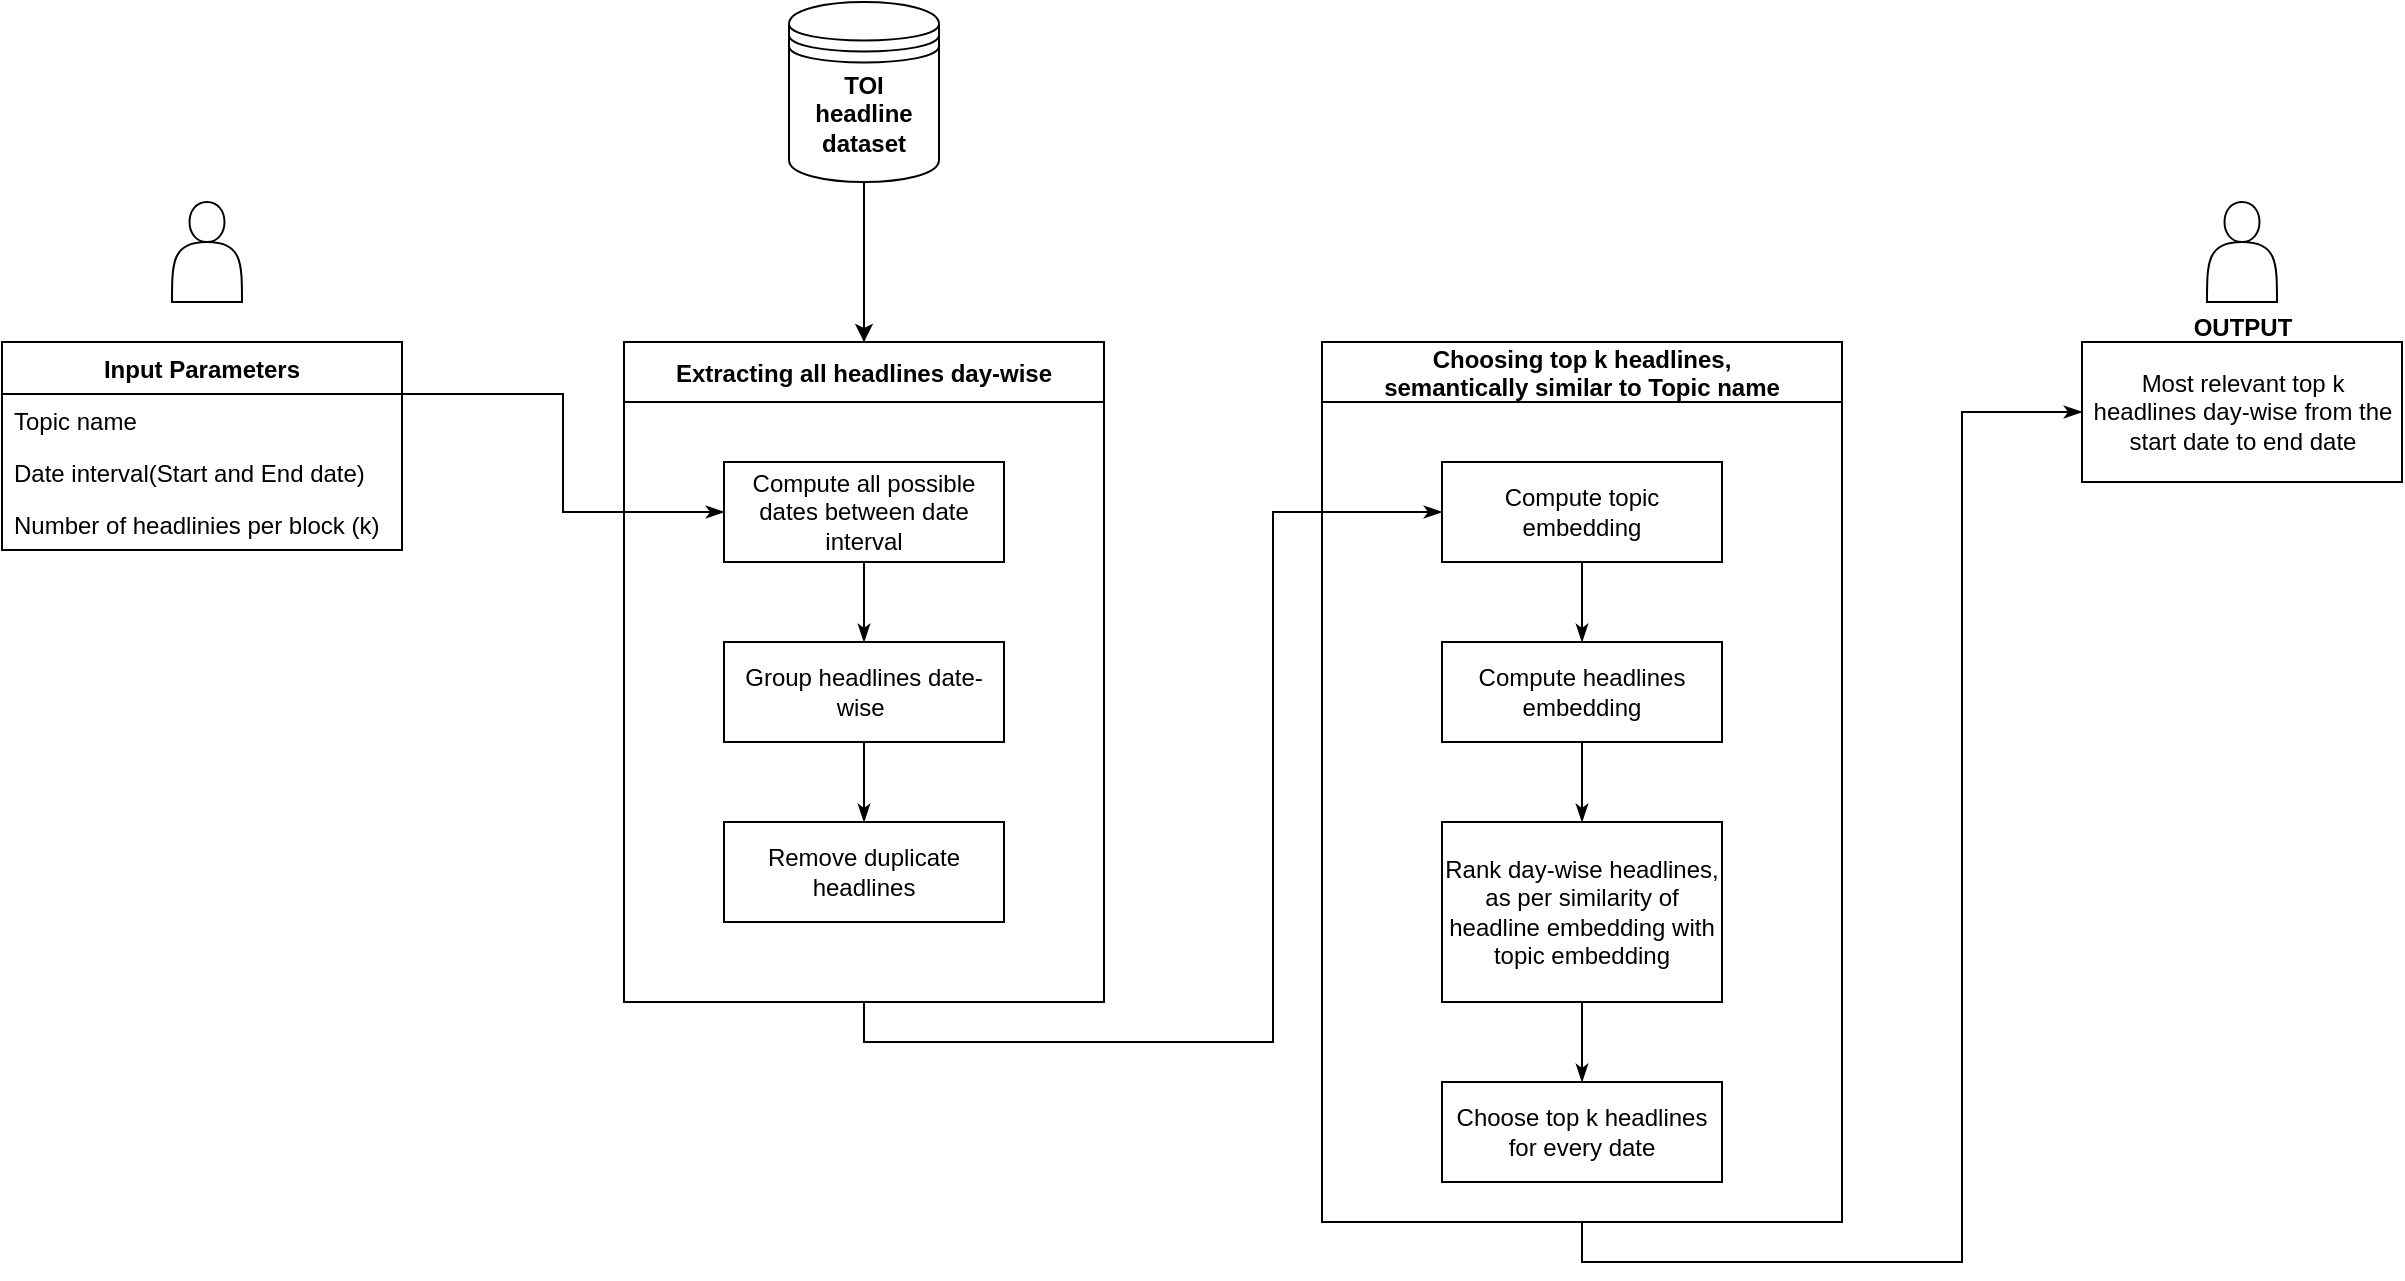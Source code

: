 <mxfile version="17.1.2" type="device"><diagram id="zE30rULxGUCgcCwc3OYz" name="Page-1"><mxGraphModel dx="1422" dy="794" grid="1" gridSize="10" guides="1" tooltips="1" connect="1" arrows="1" fold="1" page="1" pageScale="1" pageWidth="850" pageHeight="1100" math="0" shadow="0"><root><mxCell id="0"/><mxCell id="1" parent="0"/><mxCell id="_iexA6jmPhAprM1A470m-50" style="edgeStyle=orthogonalEdgeStyle;rounded=0;orthogonalLoop=1;jettySize=auto;html=1;exitX=1;exitY=0.25;exitDx=0;exitDy=0;entryX=0;entryY=0.5;entryDx=0;entryDy=0;startArrow=none;startFill=0;endArrow=classicThin;endFill=1;" edge="1" parent="1" source="_hFgkpc6ty-clBzye2v2-2" target="_iexA6jmPhAprM1A470m-17"><mxGeometry relative="1" as="geometry"/></mxCell><mxCell id="_hFgkpc6ty-clBzye2v2-2" value="Input Parameters" style="swimlane;fontStyle=1;childLayout=stackLayout;horizontal=1;startSize=26;fillColor=none;horizontalStack=0;resizeParent=1;resizeParentMax=0;resizeLast=0;collapsible=1;marginBottom=0;" parent="1" vertex="1"><mxGeometry x="80" y="240" width="200" height="104" as="geometry"><mxRectangle x="90" y="90" width="120" height="26" as="alternateBounds"/></mxGeometry></mxCell><mxCell id="_hFgkpc6ty-clBzye2v2-3" value="Topic name" style="text;strokeColor=none;fillColor=none;align=left;verticalAlign=top;spacingLeft=4;spacingRight=4;overflow=hidden;rotatable=0;points=[[0,0.5],[1,0.5]];portConstraint=eastwest;" parent="_hFgkpc6ty-clBzye2v2-2" vertex="1"><mxGeometry y="26" width="200" height="26" as="geometry"/></mxCell><mxCell id="_hFgkpc6ty-clBzye2v2-4" value="Date interval(Start and End date)&#10;" style="text;strokeColor=none;fillColor=none;align=left;verticalAlign=top;spacingLeft=4;spacingRight=4;overflow=hidden;rotatable=0;points=[[0,0.5],[1,0.5]];portConstraint=eastwest;" parent="_hFgkpc6ty-clBzye2v2-2" vertex="1"><mxGeometry y="52" width="200" height="26" as="geometry"/></mxCell><mxCell id="_hFgkpc6ty-clBzye2v2-5" value="Number of headlinies per block (k)&#10;" style="text;strokeColor=none;fillColor=none;align=left;verticalAlign=top;spacingLeft=4;spacingRight=4;overflow=hidden;rotatable=0;points=[[0,0.5],[1,0.5]];portConstraint=eastwest;" parent="_hFgkpc6ty-clBzye2v2-2" vertex="1"><mxGeometry y="78" width="200" height="26" as="geometry"/></mxCell><mxCell id="_iexA6jmPhAprM1A470m-10" value="" style="edgeStyle=orthogonalEdgeStyle;rounded=0;orthogonalLoop=1;jettySize=auto;html=1;entryX=0.5;entryY=0;entryDx=0;entryDy=0;" edge="1" parent="1" source="_iexA6jmPhAprM1A470m-1"><mxGeometry relative="1" as="geometry"><mxPoint x="511" y="240" as="targetPoint"/></mxGeometry></mxCell><mxCell id="_iexA6jmPhAprM1A470m-1" value="" style="shape=datastore;whiteSpace=wrap;html=1;" vertex="1" parent="1"><mxGeometry x="473.5" y="70" width="75" height="90" as="geometry"/></mxCell><mxCell id="_iexA6jmPhAprM1A470m-2" value="TOI headline dataset" style="text;html=1;strokeColor=none;fillColor=none;align=center;verticalAlign=middle;whiteSpace=wrap;rounded=0;fontStyle=1" vertex="1" parent="1"><mxGeometry x="481" y="111" width="60" height="30" as="geometry"/></mxCell><mxCell id="_iexA6jmPhAprM1A470m-21" value="" style="edgeStyle=orthogonalEdgeStyle;rounded=0;orthogonalLoop=1;jettySize=auto;html=1;exitX=0.5;exitY=0;exitDx=0;exitDy=0;endArrow=none;endFill=0;" edge="1" parent="1" source="_iexA6jmPhAprM1A470m-15"><mxGeometry relative="1" as="geometry"><mxPoint x="511" y="160" as="targetPoint"/></mxGeometry></mxCell><mxCell id="_iexA6jmPhAprM1A470m-51" style="edgeStyle=orthogonalEdgeStyle;rounded=0;orthogonalLoop=1;jettySize=auto;html=1;exitX=0.5;exitY=1;exitDx=0;exitDy=0;entryX=0;entryY=0.5;entryDx=0;entryDy=0;startArrow=none;startFill=0;endArrow=classicThin;endFill=1;" edge="1" parent="1" source="_iexA6jmPhAprM1A470m-15" target="_iexA6jmPhAprM1A470m-34"><mxGeometry relative="1" as="geometry"/></mxCell><mxCell id="_iexA6jmPhAprM1A470m-15" value="Extracting all headlines day-wise" style="swimlane;startSize=30;horizontal=1;containerType=tree;fillColor=none;" vertex="1" parent="1"><mxGeometry x="391" y="240" width="240" height="330" as="geometry"><mxRectangle x="391" y="240" width="220" height="30" as="alternateBounds"/></mxGeometry></mxCell><mxCell id="_iexA6jmPhAprM1A470m-17" value="Compute all possible dates between date interval" style="whiteSpace=wrap;html=1;treeFolding=1;treeMoving=1;newEdgeStyle={&quot;edgeStyle&quot;:&quot;elbowEdgeStyle&quot;,&quot;startArrow&quot;:&quot;none&quot;,&quot;endArrow&quot;:&quot;none&quot;};fillColor=none;" vertex="1" parent="_iexA6jmPhAprM1A470m-15"><mxGeometry x="50" y="60" width="140" height="50" as="geometry"/></mxCell><mxCell id="_iexA6jmPhAprM1A470m-24" value="" style="edgeStyle=elbowEdgeStyle;rounded=0;orthogonalLoop=1;jettySize=auto;html=1;elbow=vertical;startArrow=none;endArrow=classicThin;startFill=0;endFill=1;" edge="1" source="_iexA6jmPhAprM1A470m-17" target="_iexA6jmPhAprM1A470m-25" parent="_iexA6jmPhAprM1A470m-15"><mxGeometry relative="1" as="geometry"/></mxCell><mxCell id="_iexA6jmPhAprM1A470m-30" style="edgeStyle=orthogonalEdgeStyle;rounded=0;orthogonalLoop=1;jettySize=auto;html=1;exitX=0.5;exitY=1;exitDx=0;exitDy=0;entryX=0.5;entryY=0;entryDx=0;entryDy=0;startArrow=none;startFill=0;endArrow=classicThin;endFill=1;" edge="1" parent="_iexA6jmPhAprM1A470m-15" source="_iexA6jmPhAprM1A470m-25" target="_iexA6jmPhAprM1A470m-29"><mxGeometry relative="1" as="geometry"/></mxCell><mxCell id="_iexA6jmPhAprM1A470m-25" value="Group headlines date-wise&amp;nbsp;" style="whiteSpace=wrap;html=1;treeFolding=1;treeMoving=1;newEdgeStyle={&quot;edgeStyle&quot;:&quot;elbowEdgeStyle&quot;,&quot;startArrow&quot;:&quot;none&quot;,&quot;endArrow&quot;:&quot;none&quot;};fillColor=none;" vertex="1" parent="_iexA6jmPhAprM1A470m-15"><mxGeometry x="50" y="150" width="140" height="50" as="geometry"/></mxCell><mxCell id="_iexA6jmPhAprM1A470m-29" value="Remove duplicate headlines" style="whiteSpace=wrap;html=1;treeFolding=1;treeMoving=1;newEdgeStyle={&quot;edgeStyle&quot;:&quot;elbowEdgeStyle&quot;,&quot;startArrow&quot;:&quot;none&quot;,&quot;endArrow&quot;:&quot;none&quot;};fillColor=none;" vertex="1" parent="_iexA6jmPhAprM1A470m-15"><mxGeometry x="50" y="240" width="140" height="50" as="geometry"/></mxCell><mxCell id="_iexA6jmPhAprM1A470m-49" style="edgeStyle=orthogonalEdgeStyle;rounded=0;orthogonalLoop=1;jettySize=auto;html=1;exitX=0.5;exitY=1;exitDx=0;exitDy=0;entryX=0;entryY=0.5;entryDx=0;entryDy=0;startArrow=none;startFill=0;endArrow=classicThin;endFill=1;" edge="1" parent="1" source="_iexA6jmPhAprM1A470m-33" target="_iexA6jmPhAprM1A470m-43"><mxGeometry relative="1" as="geometry"/></mxCell><mxCell id="_iexA6jmPhAprM1A470m-33" value="Choosing top k headlines,&#10;semantically similar to Topic name" style="swimlane;startSize=30;horizontal=1;containerType=tree;fillColor=none;" vertex="1" parent="1"><mxGeometry x="740" y="240" width="260" height="440" as="geometry"><mxRectangle x="740" y="240" width="220" height="30" as="alternateBounds"/></mxGeometry></mxCell><mxCell id="_iexA6jmPhAprM1A470m-34" value="Compute topic embedding" style="whiteSpace=wrap;html=1;treeFolding=1;treeMoving=1;newEdgeStyle={&quot;edgeStyle&quot;:&quot;elbowEdgeStyle&quot;,&quot;startArrow&quot;:&quot;none&quot;,&quot;endArrow&quot;:&quot;none&quot;};fillColor=none;" vertex="1" parent="_iexA6jmPhAprM1A470m-33"><mxGeometry x="60" y="60" width="140" height="50" as="geometry"/></mxCell><mxCell id="_iexA6jmPhAprM1A470m-35" value="" style="edgeStyle=elbowEdgeStyle;rounded=0;orthogonalLoop=1;jettySize=auto;html=1;elbow=vertical;startArrow=none;endArrow=classicThin;startFill=0;endFill=1;" edge="1" parent="_iexA6jmPhAprM1A470m-33" source="_iexA6jmPhAprM1A470m-34" target="_iexA6jmPhAprM1A470m-37"><mxGeometry relative="1" as="geometry"/></mxCell><mxCell id="_iexA6jmPhAprM1A470m-36" style="edgeStyle=orthogonalEdgeStyle;rounded=0;orthogonalLoop=1;jettySize=auto;html=1;exitX=0.5;exitY=1;exitDx=0;exitDy=0;entryX=0.5;entryY=0;entryDx=0;entryDy=0;startArrow=none;startFill=0;endArrow=classicThin;endFill=1;" edge="1" parent="_iexA6jmPhAprM1A470m-33" source="_iexA6jmPhAprM1A470m-37" target="_iexA6jmPhAprM1A470m-38"><mxGeometry relative="1" as="geometry"/></mxCell><mxCell id="_iexA6jmPhAprM1A470m-37" value="Compute headlines embedding" style="whiteSpace=wrap;html=1;treeFolding=1;treeMoving=1;newEdgeStyle={&quot;edgeStyle&quot;:&quot;elbowEdgeStyle&quot;,&quot;startArrow&quot;:&quot;none&quot;,&quot;endArrow&quot;:&quot;none&quot;};fillColor=none;" vertex="1" parent="_iexA6jmPhAprM1A470m-33"><mxGeometry x="60" y="150" width="140" height="50" as="geometry"/></mxCell><mxCell id="_iexA6jmPhAprM1A470m-40" style="edgeStyle=orthogonalEdgeStyle;rounded=0;orthogonalLoop=1;jettySize=auto;html=1;exitX=0.5;exitY=1;exitDx=0;exitDy=0;entryX=0.5;entryY=0;entryDx=0;entryDy=0;startArrow=none;startFill=0;endArrow=classicThin;endFill=1;" edge="1" parent="_iexA6jmPhAprM1A470m-33" source="_iexA6jmPhAprM1A470m-38" target="_iexA6jmPhAprM1A470m-39"><mxGeometry relative="1" as="geometry"/></mxCell><mxCell id="_iexA6jmPhAprM1A470m-38" value="Rank day-wise headlines, as per similarity of headline embedding with topic embedding" style="whiteSpace=wrap;html=1;treeFolding=1;treeMoving=1;newEdgeStyle={&quot;edgeStyle&quot;:&quot;elbowEdgeStyle&quot;,&quot;startArrow&quot;:&quot;none&quot;,&quot;endArrow&quot;:&quot;none&quot;};fillColor=none;" vertex="1" parent="_iexA6jmPhAprM1A470m-33"><mxGeometry x="60" y="240" width="140" height="90" as="geometry"/></mxCell><mxCell id="_iexA6jmPhAprM1A470m-39" value="Choose top k headlines for every date" style="whiteSpace=wrap;html=1;treeFolding=1;treeMoving=1;newEdgeStyle={&quot;edgeStyle&quot;:&quot;elbowEdgeStyle&quot;,&quot;startArrow&quot;:&quot;none&quot;,&quot;endArrow&quot;:&quot;none&quot;};fillColor=none;" vertex="1" parent="_iexA6jmPhAprM1A470m-33"><mxGeometry x="60" y="370" width="140" height="50" as="geometry"/></mxCell><mxCell id="_iexA6jmPhAprM1A470m-42" value="" style="shape=actor;whiteSpace=wrap;html=1;fillColor=none;" vertex="1" parent="1"><mxGeometry x="165" y="170" width="35" height="50" as="geometry"/></mxCell><mxCell id="_iexA6jmPhAprM1A470m-43" value="Most relevant top k &lt;br&gt;headlines day-wise from the &lt;br&gt;start date to end date" style="fillColor=none;fontStyle=0;labelBorderColor=none;html=1;" vertex="1" parent="1"><mxGeometry x="1120" y="240" width="160" height="70" as="geometry"/></mxCell><mxCell id="_iexA6jmPhAprM1A470m-45" value="&lt;b&gt;OUTPUT&lt;/b&gt;" style="text;html=1;align=center;verticalAlign=middle;resizable=0;points=[];autosize=1;strokeColor=none;fillColor=none;" vertex="1" parent="1"><mxGeometry x="1170" y="223" width="60" height="20" as="geometry"/></mxCell><mxCell id="_iexA6jmPhAprM1A470m-52" value="" style="shape=actor;whiteSpace=wrap;html=1;fillColor=none;" vertex="1" parent="1"><mxGeometry x="1182.5" y="170" width="35" height="50" as="geometry"/></mxCell></root></mxGraphModel></diagram></mxfile>